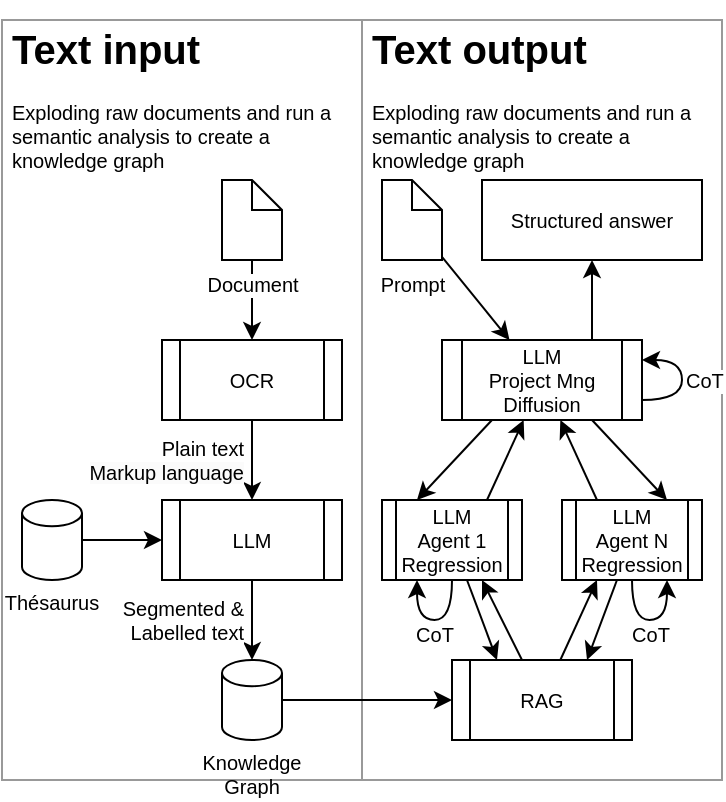 <mxfile version="20.8.16" type="device"><diagram name="Page-1" id="Ce8pX4lTPi3Yn00FYxHy"><mxGraphModel dx="670" dy="461" grid="1" gridSize="10" guides="1" tooltips="1" connect="1" arrows="1" fold="1" page="1" pageScale="1" pageWidth="413" pageHeight="583" math="0" shadow="0"><root><mxCell id="0"/><mxCell id="1" parent="0"/><mxCell id="PiT3GDL5qquIER-jnDtZ-20" value="&lt;h1&gt;Text output&lt;/h1&gt;&lt;p&gt;Exploding raw documents and run a semantic analysis to create a knowledge graph&lt;/p&gt;" style="text;html=1;strokeColor=#999999;fillColor=none;spacing=5;spacingTop=-20;whiteSpace=wrap;overflow=hidden;rounded=0;fontSize=10;" vertex="1" parent="1"><mxGeometry x="200" y="80" width="180" height="380" as="geometry"/></mxCell><mxCell id="PiT3GDL5qquIER-jnDtZ-12" value="&lt;h1&gt;Text input&lt;/h1&gt;&lt;p&gt;Exploding raw documents and run a semantic analysis to create a knowledge graph&lt;/p&gt;" style="text;html=1;strokeColor=#999999;fillColor=none;spacing=5;spacingTop=-20;whiteSpace=wrap;overflow=hidden;rounded=0;fontSize=10;" vertex="1" parent="1"><mxGeometry x="20" y="80" width="180" height="380" as="geometry"/></mxCell><mxCell id="PiT3GDL5qquIER-jnDtZ-3" style="edgeStyle=orthogonalEdgeStyle;rounded=0;orthogonalLoop=1;jettySize=auto;html=1;fontSize=10;" edge="1" parent="1" source="PiT3GDL5qquIER-jnDtZ-1" target="PiT3GDL5qquIER-jnDtZ-2"><mxGeometry relative="1" as="geometry"/></mxCell><mxCell id="PiT3GDL5qquIER-jnDtZ-2" value="OCR" style="shape=process;whiteSpace=wrap;html=1;backgroundOutline=1;fontSize=10;" vertex="1" parent="1"><mxGeometry x="100" y="240" width="90" height="40" as="geometry"/></mxCell><mxCell id="PiT3GDL5qquIER-jnDtZ-7" value="Plain text&lt;br style=&quot;border-color: var(--border-color); background-color: rgb(251, 251, 251);&quot;&gt;&lt;span style=&quot;background-color: rgb(251, 251, 251);&quot;&gt;Markup language&lt;/span&gt;" style="edgeStyle=orthogonalEdgeStyle;rounded=0;orthogonalLoop=1;jettySize=auto;html=1;fontSize=10;align=right;spacing=5;" edge="1" parent="1" source="PiT3GDL5qquIER-jnDtZ-2" target="PiT3GDL5qquIER-jnDtZ-6"><mxGeometry relative="1" as="geometry"/></mxCell><mxCell id="PiT3GDL5qquIER-jnDtZ-11" value="Segmented &amp;amp;&lt;br&gt;Labelled text" style="edgeStyle=orthogonalEdgeStyle;rounded=0;orthogonalLoop=1;jettySize=auto;html=1;fontSize=10;align=right;spacing=5;" edge="1" parent="1" source="PiT3GDL5qquIER-jnDtZ-6" target="PiT3GDL5qquIER-jnDtZ-10"><mxGeometry relative="1" as="geometry"/></mxCell><mxCell id="PiT3GDL5qquIER-jnDtZ-6" value="LLM" style="shape=process;whiteSpace=wrap;html=1;backgroundOutline=1;fontSize=10;" vertex="1" parent="1"><mxGeometry x="100" y="320" width="90" height="40" as="geometry"/></mxCell><mxCell id="PiT3GDL5qquIER-jnDtZ-9" style="edgeStyle=orthogonalEdgeStyle;rounded=0;orthogonalLoop=1;jettySize=auto;html=1;fontSize=10;" edge="1" parent="1" source="PiT3GDL5qquIER-jnDtZ-8" target="PiT3GDL5qquIER-jnDtZ-6"><mxGeometry relative="1" as="geometry"/></mxCell><mxCell id="PiT3GDL5qquIER-jnDtZ-8" value="Thésaurus" style="shape=cylinder3;whiteSpace=wrap;html=1;boundedLbl=1;backgroundOutline=1;size=6.541;fontSize=10;verticalAlign=top;spacingBottom=0;spacingTop=26;" vertex="1" parent="1"><mxGeometry x="30" y="320" width="30" height="40" as="geometry"/></mxCell><mxCell id="PiT3GDL5qquIER-jnDtZ-32" style="edgeStyle=none;rounded=0;orthogonalLoop=1;jettySize=auto;html=1;fontSize=10;startArrow=none;startFill=0;endArrow=classic;endFill=1;" edge="1" parent="1" source="PiT3GDL5qquIER-jnDtZ-10" target="PiT3GDL5qquIER-jnDtZ-31"><mxGeometry relative="1" as="geometry"/></mxCell><mxCell id="PiT3GDL5qquIER-jnDtZ-10" value="Knowledge Graph" style="shape=cylinder3;whiteSpace=wrap;html=1;boundedLbl=1;backgroundOutline=1;size=6.541;fontSize=10;verticalAlign=top;spacingBottom=0;spacingTop=26;" vertex="1" parent="1"><mxGeometry x="130" y="400" width="30" height="40" as="geometry"/></mxCell><mxCell id="PiT3GDL5qquIER-jnDtZ-39" style="edgeStyle=none;curved=1;orthogonalLoop=1;jettySize=auto;html=1;exitX=0.75;exitY=0;exitDx=0;exitDy=0;fontSize=10;startArrow=none;startFill=0;endArrow=classic;endFill=1;entryX=0.5;entryY=1;entryDx=0;entryDy=0;" edge="1" parent="1" source="PiT3GDL5qquIER-jnDtZ-15" target="PiT3GDL5qquIER-jnDtZ-33"><mxGeometry relative="1" as="geometry"/></mxCell><mxCell id="PiT3GDL5qquIER-jnDtZ-40" style="edgeStyle=none;curved=1;orthogonalLoop=1;jettySize=auto;html=1;exitX=0.25;exitY=1;exitDx=0;exitDy=0;entryX=0.25;entryY=0;entryDx=0;entryDy=0;fontSize=10;startArrow=none;startFill=0;endArrow=classic;endFill=1;" edge="1" parent="1" source="PiT3GDL5qquIER-jnDtZ-15" target="PiT3GDL5qquIER-jnDtZ-27"><mxGeometry relative="1" as="geometry"/></mxCell><mxCell id="PiT3GDL5qquIER-jnDtZ-43" style="edgeStyle=none;curved=1;orthogonalLoop=1;jettySize=auto;html=1;exitX=0.75;exitY=1;exitDx=0;exitDy=0;entryX=0.75;entryY=0;entryDx=0;entryDy=0;fontSize=10;startArrow=none;startFill=0;endArrow=classic;endFill=1;" edge="1" parent="1" source="PiT3GDL5qquIER-jnDtZ-15" target="PiT3GDL5qquIER-jnDtZ-28"><mxGeometry relative="1" as="geometry"/></mxCell><mxCell id="PiT3GDL5qquIER-jnDtZ-15" value="LLM&lt;br&gt;Project Mng&lt;br&gt;Diffusion" style="shape=process;whiteSpace=wrap;html=1;backgroundOutline=1;fontSize=10;" vertex="1" parent="1"><mxGeometry x="240" y="240" width="100" height="40" as="geometry"/></mxCell><mxCell id="PiT3GDL5qquIER-jnDtZ-18" style="rounded=0;orthogonalLoop=1;jettySize=auto;html=1;fontSize=10;" edge="1" parent="1" source="PiT3GDL5qquIER-jnDtZ-17" target="PiT3GDL5qquIER-jnDtZ-15"><mxGeometry relative="1" as="geometry"/></mxCell><mxCell id="PiT3GDL5qquIER-jnDtZ-17" value="Prompt" style="shape=mxgraph.bpmn.data;labelPosition=center;verticalLabelPosition=bottom;align=center;verticalAlign=top;size=15;html=1;fontFamily=Helvetica;fontSize=10;fontColor=default;labelBackgroundColor=default;" vertex="1" parent="1"><mxGeometry x="210" y="160" width="30" height="40" as="geometry"/></mxCell><mxCell id="PiT3GDL5qquIER-jnDtZ-1" value="Document" style="shape=mxgraph.bpmn.data;labelPosition=center;verticalLabelPosition=bottom;align=center;verticalAlign=top;size=15;html=1;fontFamily=Helvetica;fontSize=10;fontColor=default;labelBackgroundColor=default;" vertex="1" parent="1"><mxGeometry x="130" y="160" width="30" height="40" as="geometry"/></mxCell><mxCell id="PiT3GDL5qquIER-jnDtZ-34" style="edgeStyle=none;rounded=0;orthogonalLoop=1;jettySize=auto;html=1;entryX=0.25;entryY=0;entryDx=0;entryDy=0;fontSize=10;startArrow=none;startFill=0;endArrow=classic;endFill=1;" edge="1" parent="1" source="PiT3GDL5qquIER-jnDtZ-27" target="PiT3GDL5qquIER-jnDtZ-31"><mxGeometry relative="1" as="geometry"/></mxCell><mxCell id="PiT3GDL5qquIER-jnDtZ-41" style="edgeStyle=none;curved=1;orthogonalLoop=1;jettySize=auto;html=1;exitX=0.75;exitY=0;exitDx=0;exitDy=0;fontSize=10;startArrow=none;startFill=0;endArrow=classic;endFill=1;" edge="1" parent="1" source="PiT3GDL5qquIER-jnDtZ-27" target="PiT3GDL5qquIER-jnDtZ-15"><mxGeometry relative="1" as="geometry"/></mxCell><mxCell id="PiT3GDL5qquIER-jnDtZ-27" value="LLM&lt;br&gt;Agent 1&lt;br&gt;Regression" style="shape=process;whiteSpace=wrap;html=1;backgroundOutline=1;fontSize=10;" vertex="1" parent="1"><mxGeometry x="210" y="320" width="70" height="40" as="geometry"/></mxCell><mxCell id="PiT3GDL5qquIER-jnDtZ-35" style="edgeStyle=none;rounded=0;orthogonalLoop=1;jettySize=auto;html=1;entryX=0.75;entryY=0;entryDx=0;entryDy=0;fontSize=10;startArrow=none;startFill=0;endArrow=classic;endFill=1;" edge="1" parent="1" source="PiT3GDL5qquIER-jnDtZ-28" target="PiT3GDL5qquIER-jnDtZ-31"><mxGeometry relative="1" as="geometry"/></mxCell><mxCell id="PiT3GDL5qquIER-jnDtZ-42" style="edgeStyle=none;curved=1;orthogonalLoop=1;jettySize=auto;html=1;exitX=0.25;exitY=0;exitDx=0;exitDy=0;fontSize=10;startArrow=none;startFill=0;endArrow=classic;endFill=1;" edge="1" parent="1" source="PiT3GDL5qquIER-jnDtZ-28" target="PiT3GDL5qquIER-jnDtZ-15"><mxGeometry relative="1" as="geometry"><mxPoint x="290" y="280" as="targetPoint"/></mxGeometry></mxCell><mxCell id="PiT3GDL5qquIER-jnDtZ-28" value="LLM&lt;br&gt;Agent N&lt;br&gt;Regression" style="shape=process;whiteSpace=wrap;html=1;backgroundOutline=1;fontSize=10;" vertex="1" parent="1"><mxGeometry x="300" y="320" width="70" height="40" as="geometry"/></mxCell><mxCell id="PiT3GDL5qquIER-jnDtZ-44" style="edgeStyle=none;curved=1;orthogonalLoop=1;jettySize=auto;html=1;fontSize=10;startArrow=none;startFill=0;endArrow=classic;endFill=1;" edge="1" parent="1" source="PiT3GDL5qquIER-jnDtZ-31"><mxGeometry relative="1" as="geometry"><mxPoint x="260" y="360" as="targetPoint"/></mxGeometry></mxCell><mxCell id="PiT3GDL5qquIER-jnDtZ-45" style="edgeStyle=none;curved=1;orthogonalLoop=1;jettySize=auto;html=1;entryX=0.25;entryY=1;entryDx=0;entryDy=0;fontSize=10;startArrow=none;startFill=0;endArrow=classic;endFill=1;" edge="1" parent="1" source="PiT3GDL5qquIER-jnDtZ-31" target="PiT3GDL5qquIER-jnDtZ-28"><mxGeometry relative="1" as="geometry"/></mxCell><mxCell id="PiT3GDL5qquIER-jnDtZ-31" value="RAG" style="shape=process;whiteSpace=wrap;html=1;backgroundOutline=1;fontSize=10;" vertex="1" parent="1"><mxGeometry x="245" y="400" width="90" height="40" as="geometry"/></mxCell><mxCell id="PiT3GDL5qquIER-jnDtZ-33" value="Structured answer" style="rounded=0;whiteSpace=wrap;html=1;strokeColor=#000000;fontSize=10;" vertex="1" parent="1"><mxGeometry x="260" y="160" width="110" height="40" as="geometry"/></mxCell><mxCell id="PiT3GDL5qquIER-jnDtZ-36" value="CoT" style="edgeStyle=orthogonalEdgeStyle;orthogonalLoop=1;jettySize=auto;html=1;exitX=0.5;exitY=1;exitDx=0;exitDy=0;entryX=0.75;entryY=1;entryDx=0;entryDy=0;fontSize=10;startArrow=none;startFill=0;endArrow=classic;endFill=1;curved=1;verticalAlign=top;spacingTop=-5;" edge="1" parent="1" source="PiT3GDL5qquIER-jnDtZ-28" target="PiT3GDL5qquIER-jnDtZ-28"><mxGeometry relative="1" as="geometry"><Array as="points"><mxPoint x="335" y="380"/><mxPoint x="353" y="380"/></Array></mxGeometry></mxCell><mxCell id="PiT3GDL5qquIER-jnDtZ-37" value="CoT" style="edgeStyle=orthogonalEdgeStyle;orthogonalLoop=1;jettySize=auto;html=1;exitX=0.5;exitY=1;exitDx=0;exitDy=0;entryX=0.25;entryY=1;entryDx=0;entryDy=0;fontSize=10;startArrow=none;startFill=0;endArrow=classic;endFill=1;curved=1;spacingTop=-5;verticalAlign=top;" edge="1" parent="1" source="PiT3GDL5qquIER-jnDtZ-27" target="PiT3GDL5qquIER-jnDtZ-27"><mxGeometry relative="1" as="geometry"><Array as="points"><mxPoint x="245" y="380"/><mxPoint x="227" y="380"/></Array></mxGeometry></mxCell><mxCell id="PiT3GDL5qquIER-jnDtZ-38" value="CoT" style="edgeStyle=orthogonalEdgeStyle;orthogonalLoop=1;jettySize=auto;html=1;exitX=1;exitY=0.75;exitDx=0;exitDy=0;entryX=1;entryY=0.25;entryDx=0;entryDy=0;fontSize=10;startArrow=none;startFill=0;endArrow=classic;endFill=1;curved=1;align=left;" edge="1" parent="1" source="PiT3GDL5qquIER-jnDtZ-15" target="PiT3GDL5qquIER-jnDtZ-15"><mxGeometry relative="1" as="geometry"><Array as="points"><mxPoint x="360" y="270"/><mxPoint x="360" y="250"/></Array></mxGeometry></mxCell></root></mxGraphModel></diagram></mxfile>